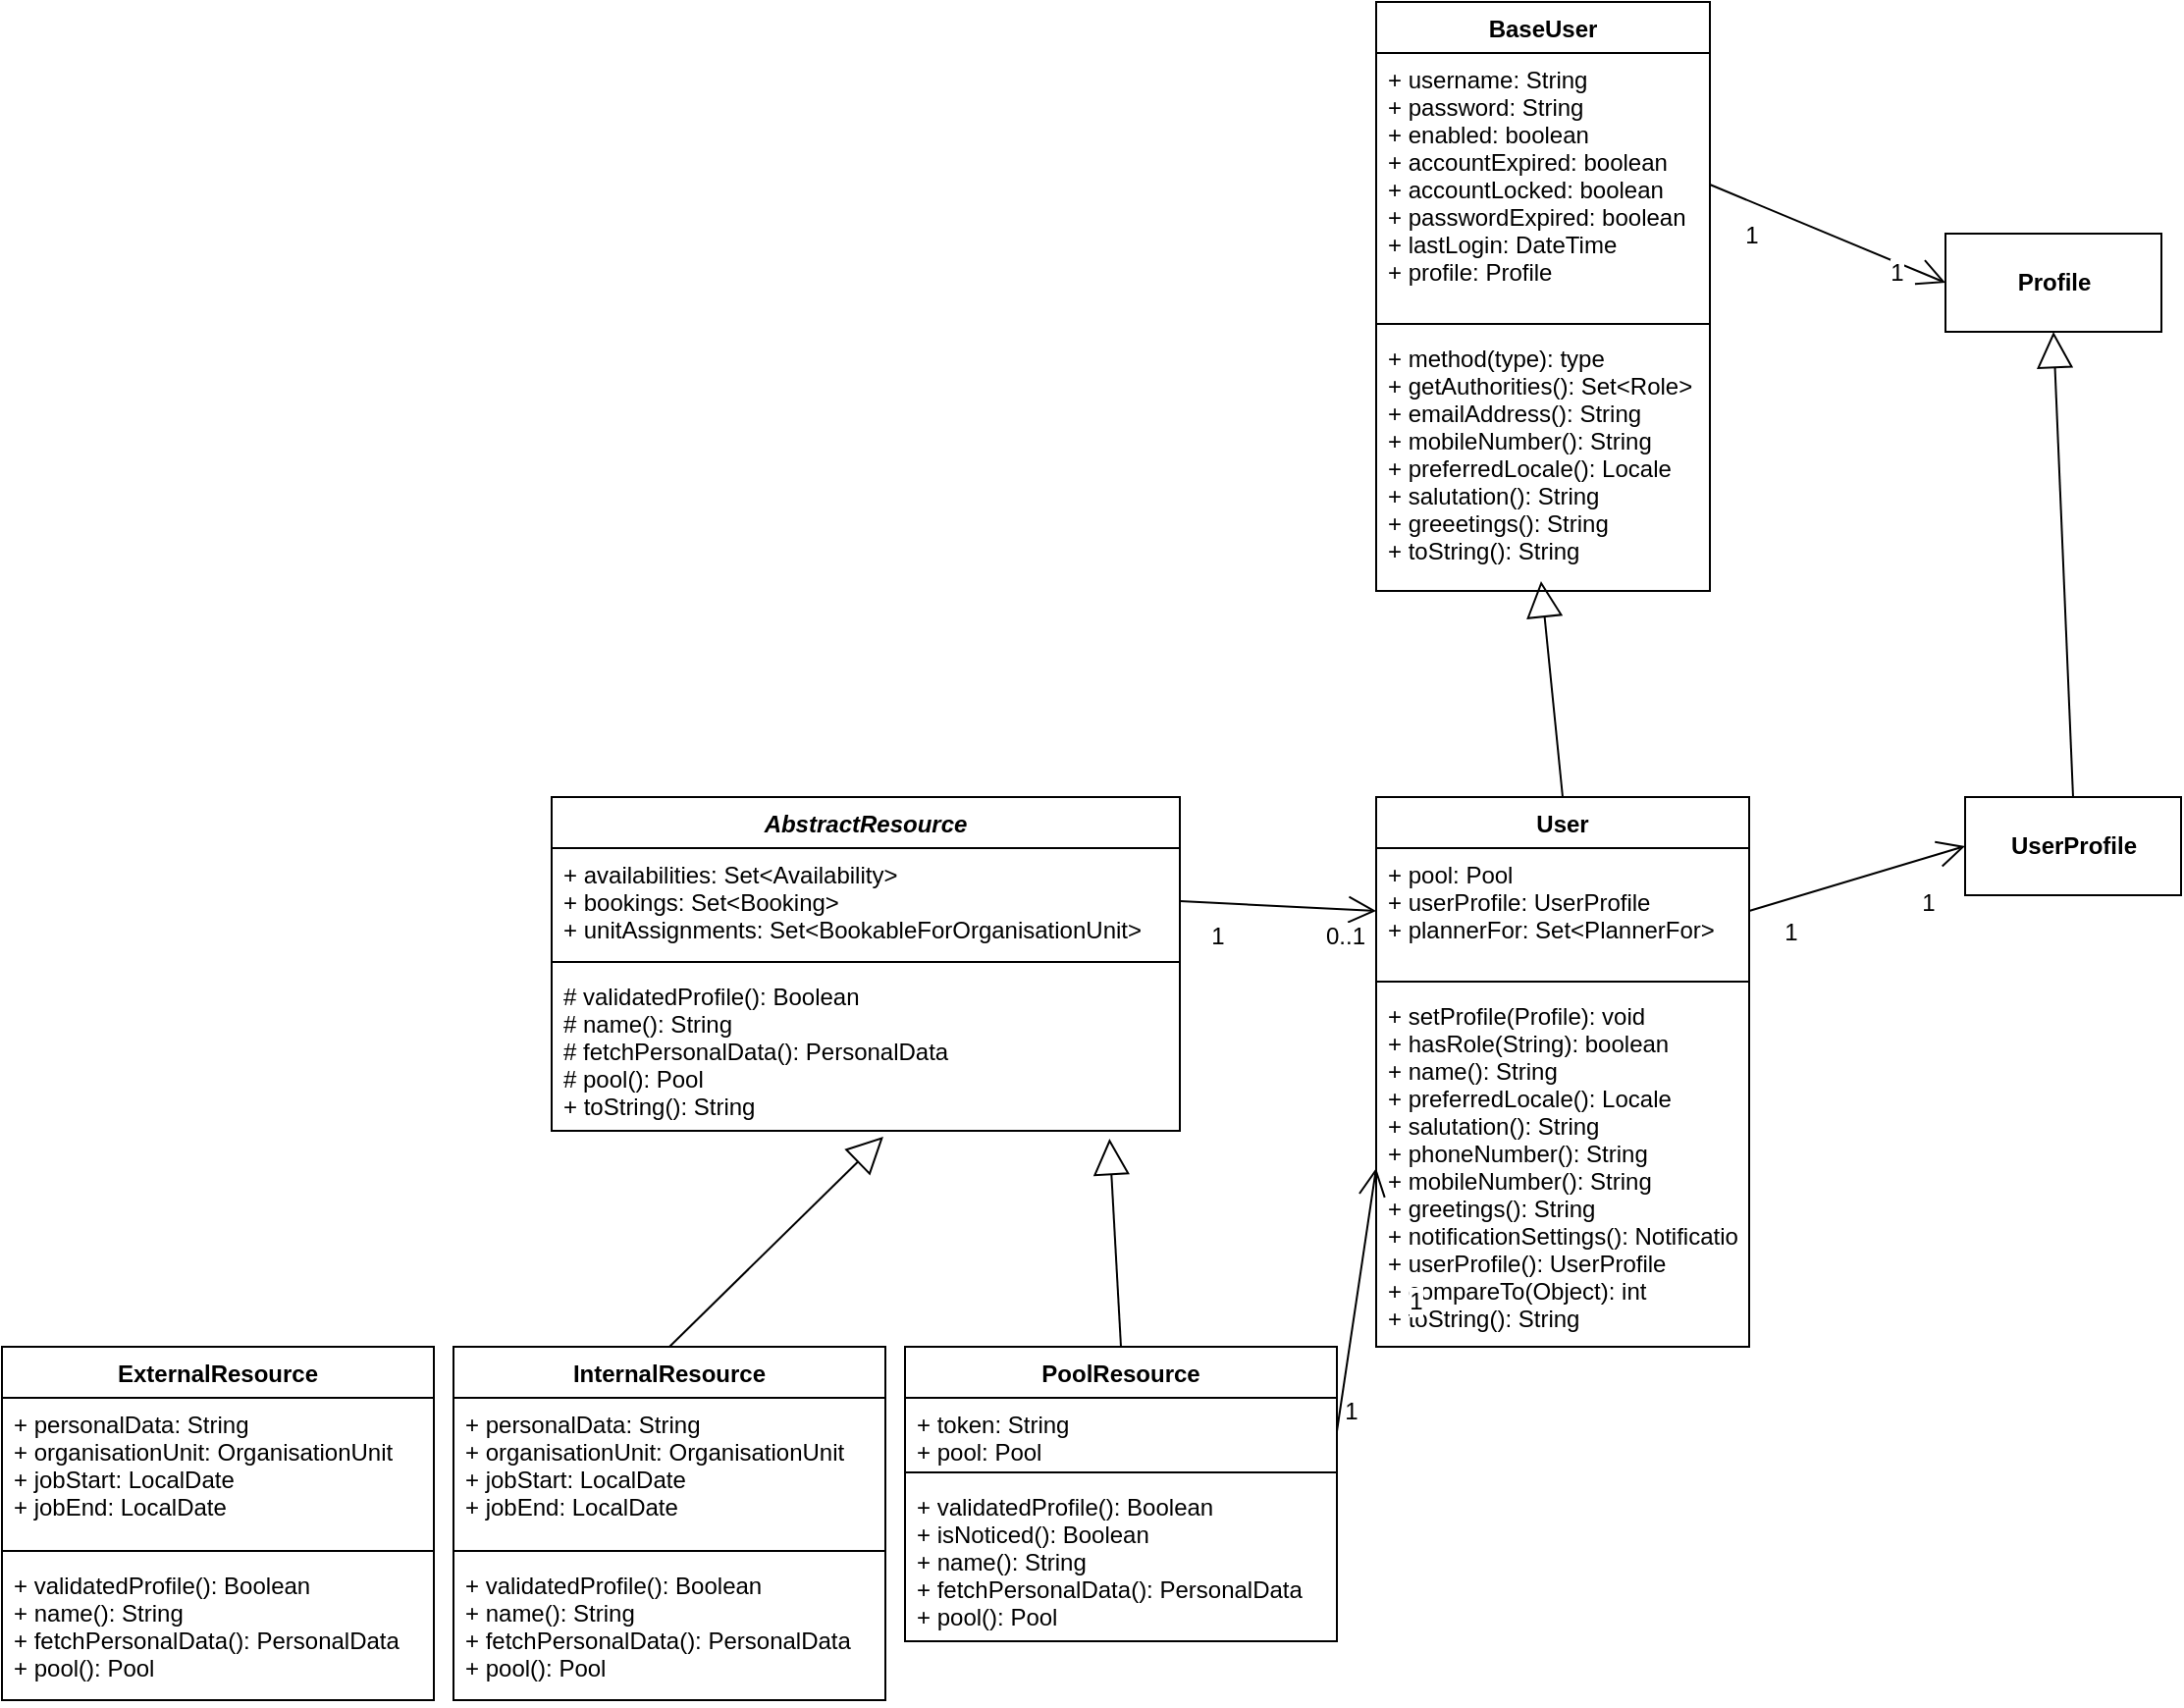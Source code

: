 <mxfile version="10.5.8" type="github"><diagram name="Page-1" id="9f46799a-70d6-7492-0946-bef42562c5a5"><mxGraphModel dx="2041" dy="2473" grid="1" gridSize="10" guides="1" tooltips="1" connect="1" arrows="1" fold="1" page="1" pageScale="1" pageWidth="1169" pageHeight="827" background="#ffffff" math="0" shadow="0"><root><mxCell id="0"/><mxCell id="1" parent="0"/><mxCell id="2gWmG6Tlkn1Gn0TT1UWR-1" value="AbstractResource" style="swimlane;fontStyle=3;align=center;verticalAlign=top;childLayout=stackLayout;horizontal=1;startSize=26;horizontalStack=0;resizeParent=1;resizeParentMax=0;resizeLast=0;collapsible=1;marginBottom=0;" parent="1" vertex="1"><mxGeometry x="240" y="-565" width="320" height="170" as="geometry"/></mxCell><mxCell id="2gWmG6Tlkn1Gn0TT1UWR-2" value="+ availabilities: Set&lt;Availability&gt;&#10;+ bookings: Set&lt;Booking&gt;&#10;+ unitAssignments: Set&lt;BookableForOrganisationUnit&gt;&#10;&#10;" style="text;strokeColor=none;fillColor=none;align=left;verticalAlign=top;spacingLeft=4;spacingRight=4;overflow=hidden;rotatable=0;points=[[0,0.5],[1,0.5]];portConstraint=eastwest;" parent="2gWmG6Tlkn1Gn0TT1UWR-1" vertex="1"><mxGeometry y="26" width="320" height="54" as="geometry"/></mxCell><mxCell id="2gWmG6Tlkn1Gn0TT1UWR-3" value="" style="line;strokeWidth=1;fillColor=none;align=left;verticalAlign=middle;spacingTop=-1;spacingLeft=3;spacingRight=3;rotatable=0;labelPosition=right;points=[];portConstraint=eastwest;" parent="2gWmG6Tlkn1Gn0TT1UWR-1" vertex="1"><mxGeometry y="80" width="320" height="8" as="geometry"/></mxCell><mxCell id="2gWmG6Tlkn1Gn0TT1UWR-4" value="# validatedProfile(): Boolean&#10;# name(): String&#10;# fetchPersonalData(): PersonalData&#10;# pool(): Pool&#10;+ toString(): String&#10;" style="text;strokeColor=none;fillColor=none;align=left;verticalAlign=top;spacingLeft=4;spacingRight=4;overflow=hidden;rotatable=0;points=[[0,0.5],[1,0.5]];portConstraint=eastwest;" parent="2gWmG6Tlkn1Gn0TT1UWR-1" vertex="1"><mxGeometry y="88" width="320" height="82" as="geometry"/></mxCell><mxCell id="1WCbzTZq_NC38nqCpOc9-1" value="User" style="swimlane;fontStyle=1;align=center;verticalAlign=top;childLayout=stackLayout;horizontal=1;startSize=26;horizontalStack=0;resizeParent=1;resizeParentMax=0;resizeLast=0;collapsible=1;marginBottom=0;" vertex="1" parent="1"><mxGeometry x="660" y="-565" width="190" height="280" as="geometry"/></mxCell><mxCell id="1WCbzTZq_NC38nqCpOc9-2" value="+ pool: Pool&#10;+ userProfile: UserProfile&#10;+ plannerFor: Set&lt;PlannerFor&gt;&#10;" style="text;strokeColor=none;fillColor=none;align=left;verticalAlign=top;spacingLeft=4;spacingRight=4;overflow=hidden;rotatable=0;points=[[0,0.5],[1,0.5]];portConstraint=eastwest;" vertex="1" parent="1WCbzTZq_NC38nqCpOc9-1"><mxGeometry y="26" width="190" height="64" as="geometry"/></mxCell><mxCell id="1WCbzTZq_NC38nqCpOc9-3" value="" style="line;strokeWidth=1;fillColor=none;align=left;verticalAlign=middle;spacingTop=-1;spacingLeft=3;spacingRight=3;rotatable=0;labelPosition=right;points=[];portConstraint=eastwest;" vertex="1" parent="1WCbzTZq_NC38nqCpOc9-1"><mxGeometry y="90" width="190" height="8" as="geometry"/></mxCell><mxCell id="1WCbzTZq_NC38nqCpOc9-4" value="+ setProfile(Profile): void&#10;+ hasRole(String): boolean&#10;+ name(): String&#10;+ preferredLocale(): Locale&#10;+ salutation(): String&#10;+ phoneNumber(): String&#10;+ mobileNumber(): String&#10;+ greetings(): String&#10;+ notificationSettings(): NotificationSettings&#10;+ userProfile(): UserProfile&#10;+ compareTo(Object): int&#10;+ toString(): String&#10;&#10;&#10;" style="text;strokeColor=none;fillColor=none;align=left;verticalAlign=top;spacingLeft=4;spacingRight=4;overflow=hidden;rotatable=0;points=[[0,0.5],[1,0.5]];portConstraint=eastwest;" vertex="1" parent="1WCbzTZq_NC38nqCpOc9-1"><mxGeometry y="98" width="190" height="182" as="geometry"/></mxCell><mxCell id="1WCbzTZq_NC38nqCpOc9-5" value="" style="endArrow=open;endFill=1;endSize=12;html=1;exitX=1;exitY=0.5;exitDx=0;exitDy=0;entryX=0;entryY=0.5;entryDx=0;entryDy=0;" edge="1" parent="1" source="2gWmG6Tlkn1Gn0TT1UWR-2" target="1WCbzTZq_NC38nqCpOc9-2"><mxGeometry width="160" relative="1" as="geometry"><mxPoint x="270" y="-340" as="sourcePoint"/><mxPoint x="430" y="-340" as="targetPoint"/></mxGeometry></mxCell><mxCell id="1WCbzTZq_NC38nqCpOc9-11" value="0..1&lt;br&gt;" style="text;html=1;resizable=0;points=[];align=center;verticalAlign=middle;labelBackgroundColor=#ffffff;" vertex="1" connectable="0" parent="1WCbzTZq_NC38nqCpOc9-5"><mxGeometry x="0.183" y="-3" relative="1" as="geometry"><mxPoint x="25" y="12" as="offset"/></mxGeometry></mxCell><mxCell id="1WCbzTZq_NC38nqCpOc9-12" value="1" style="text;html=1;resizable=0;points=[];align=center;verticalAlign=middle;labelBackgroundColor=#ffffff;" vertex="1" connectable="0" parent="1WCbzTZq_NC38nqCpOc9-5"><mxGeometry x="-0.635" y="-3" relative="1" as="geometry"><mxPoint y="13.5" as="offset"/></mxGeometry></mxCell><mxCell id="1WCbzTZq_NC38nqCpOc9-6" value="BaseUser" style="swimlane;fontStyle=1;align=center;verticalAlign=top;childLayout=stackLayout;horizontal=1;startSize=26;horizontalStack=0;resizeParent=1;resizeParentMax=0;resizeLast=0;collapsible=1;marginBottom=0;" vertex="1" parent="1"><mxGeometry x="660" y="-970" width="170" height="300" as="geometry"/></mxCell><mxCell id="1WCbzTZq_NC38nqCpOc9-7" value="+ username: String&#10;+ password: String&#10;+ enabled: boolean&#10;+ accountExpired: boolean&#10;+ accountLocked: boolean&#10;+ passwordExpired: boolean&#10;+ lastLogin: DateTime&#10;+ profile: Profile&#10;" style="text;strokeColor=none;fillColor=none;align=left;verticalAlign=top;spacingLeft=4;spacingRight=4;overflow=hidden;rotatable=0;points=[[0,0.5],[1,0.5]];portConstraint=eastwest;" vertex="1" parent="1WCbzTZq_NC38nqCpOc9-6"><mxGeometry y="26" width="170" height="134" as="geometry"/></mxCell><mxCell id="1WCbzTZq_NC38nqCpOc9-8" value="" style="line;strokeWidth=1;fillColor=none;align=left;verticalAlign=middle;spacingTop=-1;spacingLeft=3;spacingRight=3;rotatable=0;labelPosition=right;points=[];portConstraint=eastwest;" vertex="1" parent="1WCbzTZq_NC38nqCpOc9-6"><mxGeometry y="160" width="170" height="8" as="geometry"/></mxCell><mxCell id="1WCbzTZq_NC38nqCpOc9-9" value="+ method(type): type&#10;+ getAuthorities(): Set&lt;Role&gt;&#10;+ emailAddress(): String&#10;+ mobileNumber(): String&#10;+ preferredLocale(): Locale&#10;+ salutation(): String&#10;+ greeetings(): String&#10;+ toString(): String&#10;&#10;" style="text;strokeColor=none;fillColor=none;align=left;verticalAlign=top;spacingLeft=4;spacingRight=4;overflow=hidden;rotatable=0;points=[[0,0.5],[1,0.5]];portConstraint=eastwest;" vertex="1" parent="1WCbzTZq_NC38nqCpOc9-6"><mxGeometry y="168" width="170" height="132" as="geometry"/></mxCell><mxCell id="1WCbzTZq_NC38nqCpOc9-10" value="&lt;br&gt;&lt;br&gt;" style="endArrow=block;endSize=16;endFill=0;html=1;exitX=0.5;exitY=0;exitDx=0;exitDy=0;entryX=0.494;entryY=0.962;entryDx=0;entryDy=0;entryPerimeter=0;" edge="1" parent="1" source="1WCbzTZq_NC38nqCpOc9-1" target="1WCbzTZq_NC38nqCpOc9-9"><mxGeometry width="160" relative="1" as="geometry"><mxPoint x="490" y="-644" as="sourcePoint"/><mxPoint x="650" y="-644" as="targetPoint"/></mxGeometry></mxCell><mxCell id="1WCbzTZq_NC38nqCpOc9-13" value="&lt;b&gt;Profile&lt;/b&gt;" style="html=1;" vertex="1" parent="1"><mxGeometry x="950" y="-852" width="110" height="50" as="geometry"/></mxCell><mxCell id="1WCbzTZq_NC38nqCpOc9-14" value="&lt;b&gt;UserProfile&lt;/b&gt;" style="html=1;" vertex="1" parent="1"><mxGeometry x="960" y="-565" width="110" height="50" as="geometry"/></mxCell><mxCell id="1WCbzTZq_NC38nqCpOc9-15" value="&lt;br&gt;&lt;br&gt;" style="endArrow=block;endSize=16;endFill=0;html=1;exitX=0.5;exitY=0;exitDx=0;exitDy=0;entryX=0.5;entryY=1;entryDx=0;entryDy=0;" edge="1" parent="1" source="1WCbzTZq_NC38nqCpOc9-14" target="1WCbzTZq_NC38nqCpOc9-13"><mxGeometry width="160" relative="1" as="geometry"><mxPoint x="901" y="-626" as="sourcePoint"/><mxPoint x="890" y="-736" as="targetPoint"/></mxGeometry></mxCell><mxCell id="1WCbzTZq_NC38nqCpOc9-16" value="" style="endArrow=open;endFill=1;endSize=12;html=1;exitX=1;exitY=0.5;exitDx=0;exitDy=0;entryX=0;entryY=0.5;entryDx=0;entryDy=0;" edge="1" parent="1" source="1WCbzTZq_NC38nqCpOc9-7" target="1WCbzTZq_NC38nqCpOc9-13"><mxGeometry width="160" relative="1" as="geometry"><mxPoint x="900" y="-929" as="sourcePoint"/><mxPoint x="980" y="-959" as="targetPoint"/></mxGeometry></mxCell><mxCell id="1WCbzTZq_NC38nqCpOc9-17" value="1&lt;br&gt;" style="text;html=1;resizable=0;points=[];align=center;verticalAlign=middle;labelBackgroundColor=#ffffff;" vertex="1" connectable="0" parent="1WCbzTZq_NC38nqCpOc9-16"><mxGeometry x="0.183" y="-3" relative="1" as="geometry"><mxPoint x="25" y="12" as="offset"/></mxGeometry></mxCell><mxCell id="1WCbzTZq_NC38nqCpOc9-18" value="1" style="text;html=1;resizable=0;points=[];align=center;verticalAlign=middle;labelBackgroundColor=#ffffff;" vertex="1" connectable="0" parent="1WCbzTZq_NC38nqCpOc9-16"><mxGeometry x="-0.635" y="-3" relative="1" as="geometry"><mxPoint y="13.5" as="offset"/></mxGeometry></mxCell><mxCell id="1WCbzTZq_NC38nqCpOc9-19" value="" style="endArrow=open;endFill=1;endSize=12;html=1;exitX=1;exitY=0.5;exitDx=0;exitDy=0;entryX=0;entryY=0.5;entryDx=0;entryDy=0;" edge="1" parent="1" source="1WCbzTZq_NC38nqCpOc9-2" target="1WCbzTZq_NC38nqCpOc9-14"><mxGeometry width="160" relative="1" as="geometry"><mxPoint x="850" y="-640" as="sourcePoint"/><mxPoint x="970" y="-590" as="targetPoint"/></mxGeometry></mxCell><mxCell id="1WCbzTZq_NC38nqCpOc9-20" value="1&lt;br&gt;" style="text;html=1;resizable=0;points=[];align=center;verticalAlign=middle;labelBackgroundColor=#ffffff;" vertex="1" connectable="0" parent="1WCbzTZq_NC38nqCpOc9-19"><mxGeometry x="0.183" y="-3" relative="1" as="geometry"><mxPoint x="25" y="12" as="offset"/></mxGeometry></mxCell><mxCell id="1WCbzTZq_NC38nqCpOc9-21" value="1" style="text;html=1;resizable=0;points=[];align=center;verticalAlign=middle;labelBackgroundColor=#ffffff;" vertex="1" connectable="0" parent="1WCbzTZq_NC38nqCpOc9-19"><mxGeometry x="-0.635" y="-3" relative="1" as="geometry"><mxPoint y="13.5" as="offset"/></mxGeometry></mxCell><mxCell id="1WCbzTZq_NC38nqCpOc9-22" value="PoolResource" style="swimlane;fontStyle=1;align=center;verticalAlign=top;childLayout=stackLayout;horizontal=1;startSize=26;horizontalStack=0;resizeParent=1;resizeParentMax=0;resizeLast=0;collapsible=1;marginBottom=0;" vertex="1" parent="1"><mxGeometry x="420" y="-285" width="220" height="150" as="geometry"/></mxCell><mxCell id="1WCbzTZq_NC38nqCpOc9-23" value="+ token: String&#10;+ pool: Pool" style="text;strokeColor=none;fillColor=none;align=left;verticalAlign=top;spacingLeft=4;spacingRight=4;overflow=hidden;rotatable=0;points=[[0,0.5],[1,0.5]];portConstraint=eastwest;" vertex="1" parent="1WCbzTZq_NC38nqCpOc9-22"><mxGeometry y="26" width="220" height="34" as="geometry"/></mxCell><mxCell id="1WCbzTZq_NC38nqCpOc9-24" value="" style="line;strokeWidth=1;fillColor=none;align=left;verticalAlign=middle;spacingTop=-1;spacingLeft=3;spacingRight=3;rotatable=0;labelPosition=right;points=[];portConstraint=eastwest;" vertex="1" parent="1WCbzTZq_NC38nqCpOc9-22"><mxGeometry y="60" width="220" height="8" as="geometry"/></mxCell><mxCell id="1WCbzTZq_NC38nqCpOc9-25" value="+ validatedProfile(): Boolean&#10;+ isNoticed(): Boolean&#10;+ name(): String&#10;+ fetchPersonalData(): PersonalData &#10;+ pool(): Pool" style="text;strokeColor=none;fillColor=none;align=left;verticalAlign=top;spacingLeft=4;spacingRight=4;overflow=hidden;rotatable=0;points=[[0,0.5],[1,0.5]];portConstraint=eastwest;" vertex="1" parent="1WCbzTZq_NC38nqCpOc9-22"><mxGeometry y="68" width="220" height="82" as="geometry"/></mxCell><mxCell id="1WCbzTZq_NC38nqCpOc9-26" value="&lt;br&gt;&lt;br&gt;" style="endArrow=block;endSize=16;endFill=0;html=1;exitX=0.5;exitY=0;exitDx=0;exitDy=0;entryX=0.888;entryY=1.049;entryDx=0;entryDy=0;entryPerimeter=0;" edge="1" parent="1" source="1WCbzTZq_NC38nqCpOc9-22" target="2gWmG6Tlkn1Gn0TT1UWR-4"><mxGeometry width="160" relative="1" as="geometry"><mxPoint x="451" y="-260" as="sourcePoint"/><mxPoint x="440" y="-370" as="targetPoint"/></mxGeometry></mxCell><mxCell id="1WCbzTZq_NC38nqCpOc9-27" value="" style="endArrow=open;endFill=1;endSize=12;html=1;exitX=1;exitY=0.5;exitDx=0;exitDy=0;entryX=0;entryY=0.5;entryDx=0;entryDy=0;" edge="1" parent="1" source="1WCbzTZq_NC38nqCpOc9-23" target="1WCbzTZq_NC38nqCpOc9-4"><mxGeometry width="160" relative="1" as="geometry"><mxPoint x="490" y="-310" as="sourcePoint"/><mxPoint x="590" y="-305" as="targetPoint"/></mxGeometry></mxCell><mxCell id="1WCbzTZq_NC38nqCpOc9-28" value="1&lt;br&gt;" style="text;html=1;resizable=0;points=[];align=center;verticalAlign=middle;labelBackgroundColor=#ffffff;" vertex="1" connectable="0" parent="1WCbzTZq_NC38nqCpOc9-27"><mxGeometry x="0.183" y="-3" relative="1" as="geometry"><mxPoint x="25" y="12" as="offset"/></mxGeometry></mxCell><mxCell id="1WCbzTZq_NC38nqCpOc9-29" value="1" style="text;html=1;resizable=0;points=[];align=center;verticalAlign=middle;labelBackgroundColor=#ffffff;" vertex="1" connectable="0" parent="1WCbzTZq_NC38nqCpOc9-27"><mxGeometry x="-0.635" y="-3" relative="1" as="geometry"><mxPoint y="13.5" as="offset"/></mxGeometry></mxCell><mxCell id="1WCbzTZq_NC38nqCpOc9-30" value="InternalResource" style="swimlane;fontStyle=1;align=center;verticalAlign=top;childLayout=stackLayout;horizontal=1;startSize=26;horizontalStack=0;resizeParent=1;resizeParentMax=0;resizeLast=0;collapsible=1;marginBottom=0;" vertex="1" parent="1"><mxGeometry x="190" y="-285" width="220" height="180" as="geometry"/></mxCell><mxCell id="1WCbzTZq_NC38nqCpOc9-31" value="+ personalData: String&#10;+ organisationUnit: OrganisationUnit&#10;+ jobStart: LocalDate&#10;+ jobEnd: LocalDate&#10;" style="text;strokeColor=none;fillColor=none;align=left;verticalAlign=top;spacingLeft=4;spacingRight=4;overflow=hidden;rotatable=0;points=[[0,0.5],[1,0.5]];portConstraint=eastwest;" vertex="1" parent="1WCbzTZq_NC38nqCpOc9-30"><mxGeometry y="26" width="220" height="74" as="geometry"/></mxCell><mxCell id="1WCbzTZq_NC38nqCpOc9-32" value="" style="line;strokeWidth=1;fillColor=none;align=left;verticalAlign=middle;spacingTop=-1;spacingLeft=3;spacingRight=3;rotatable=0;labelPosition=right;points=[];portConstraint=eastwest;" vertex="1" parent="1WCbzTZq_NC38nqCpOc9-30"><mxGeometry y="100" width="220" height="8" as="geometry"/></mxCell><mxCell id="1WCbzTZq_NC38nqCpOc9-33" value="+ validatedProfile(): Boolean&#10;+ name(): String&#10;+ fetchPersonalData(): PersonalData &#10;+ pool(): Pool" style="text;strokeColor=none;fillColor=none;align=left;verticalAlign=top;spacingLeft=4;spacingRight=4;overflow=hidden;rotatable=0;points=[[0,0.5],[1,0.5]];portConstraint=eastwest;" vertex="1" parent="1WCbzTZq_NC38nqCpOc9-30"><mxGeometry y="108" width="220" height="72" as="geometry"/></mxCell><mxCell id="1WCbzTZq_NC38nqCpOc9-34" value="&lt;br&gt;&lt;br&gt;" style="endArrow=block;endSize=16;endFill=0;html=1;exitX=0.5;exitY=0;exitDx=0;exitDy=0;entryX=0.528;entryY=1.037;entryDx=0;entryDy=0;entryPerimeter=0;" edge="1" parent="1" source="1WCbzTZq_NC38nqCpOc9-30" target="2gWmG6Tlkn1Gn0TT1UWR-4"><mxGeometry width="160" relative="1" as="geometry"><mxPoint x="540" y="-275" as="sourcePoint"/><mxPoint x="534" y="-381" as="targetPoint"/></mxGeometry></mxCell><mxCell id="1WCbzTZq_NC38nqCpOc9-35" value="ExternalResource" style="swimlane;fontStyle=1;align=center;verticalAlign=top;childLayout=stackLayout;horizontal=1;startSize=26;horizontalStack=0;resizeParent=1;resizeParentMax=0;resizeLast=0;collapsible=1;marginBottom=0;" vertex="1" parent="1"><mxGeometry x="-40" y="-285" width="220" height="180" as="geometry"/></mxCell><mxCell id="1WCbzTZq_NC38nqCpOc9-36" value="+ personalData: String&#10;+ organisationUnit: OrganisationUnit&#10;+ jobStart: LocalDate&#10;+ jobEnd: LocalDate&#10;" style="text;strokeColor=none;fillColor=none;align=left;verticalAlign=top;spacingLeft=4;spacingRight=4;overflow=hidden;rotatable=0;points=[[0,0.5],[1,0.5]];portConstraint=eastwest;" vertex="1" parent="1WCbzTZq_NC38nqCpOc9-35"><mxGeometry y="26" width="220" height="74" as="geometry"/></mxCell><mxCell id="1WCbzTZq_NC38nqCpOc9-37" value="" style="line;strokeWidth=1;fillColor=none;align=left;verticalAlign=middle;spacingTop=-1;spacingLeft=3;spacingRight=3;rotatable=0;labelPosition=right;points=[];portConstraint=eastwest;" vertex="1" parent="1WCbzTZq_NC38nqCpOc9-35"><mxGeometry y="100" width="220" height="8" as="geometry"/></mxCell><mxCell id="1WCbzTZq_NC38nqCpOc9-38" value="+ validatedProfile(): Boolean&#10;+ name(): String&#10;+ fetchPersonalData(): PersonalData &#10;+ pool(): Pool" style="text;strokeColor=none;fillColor=none;align=left;verticalAlign=top;spacingLeft=4;spacingRight=4;overflow=hidden;rotatable=0;points=[[0,0.5],[1,0.5]];portConstraint=eastwest;" vertex="1" parent="1WCbzTZq_NC38nqCpOc9-35"><mxGeometry y="108" width="220" height="72" as="geometry"/></mxCell></root></mxGraphModel></diagram></mxfile>